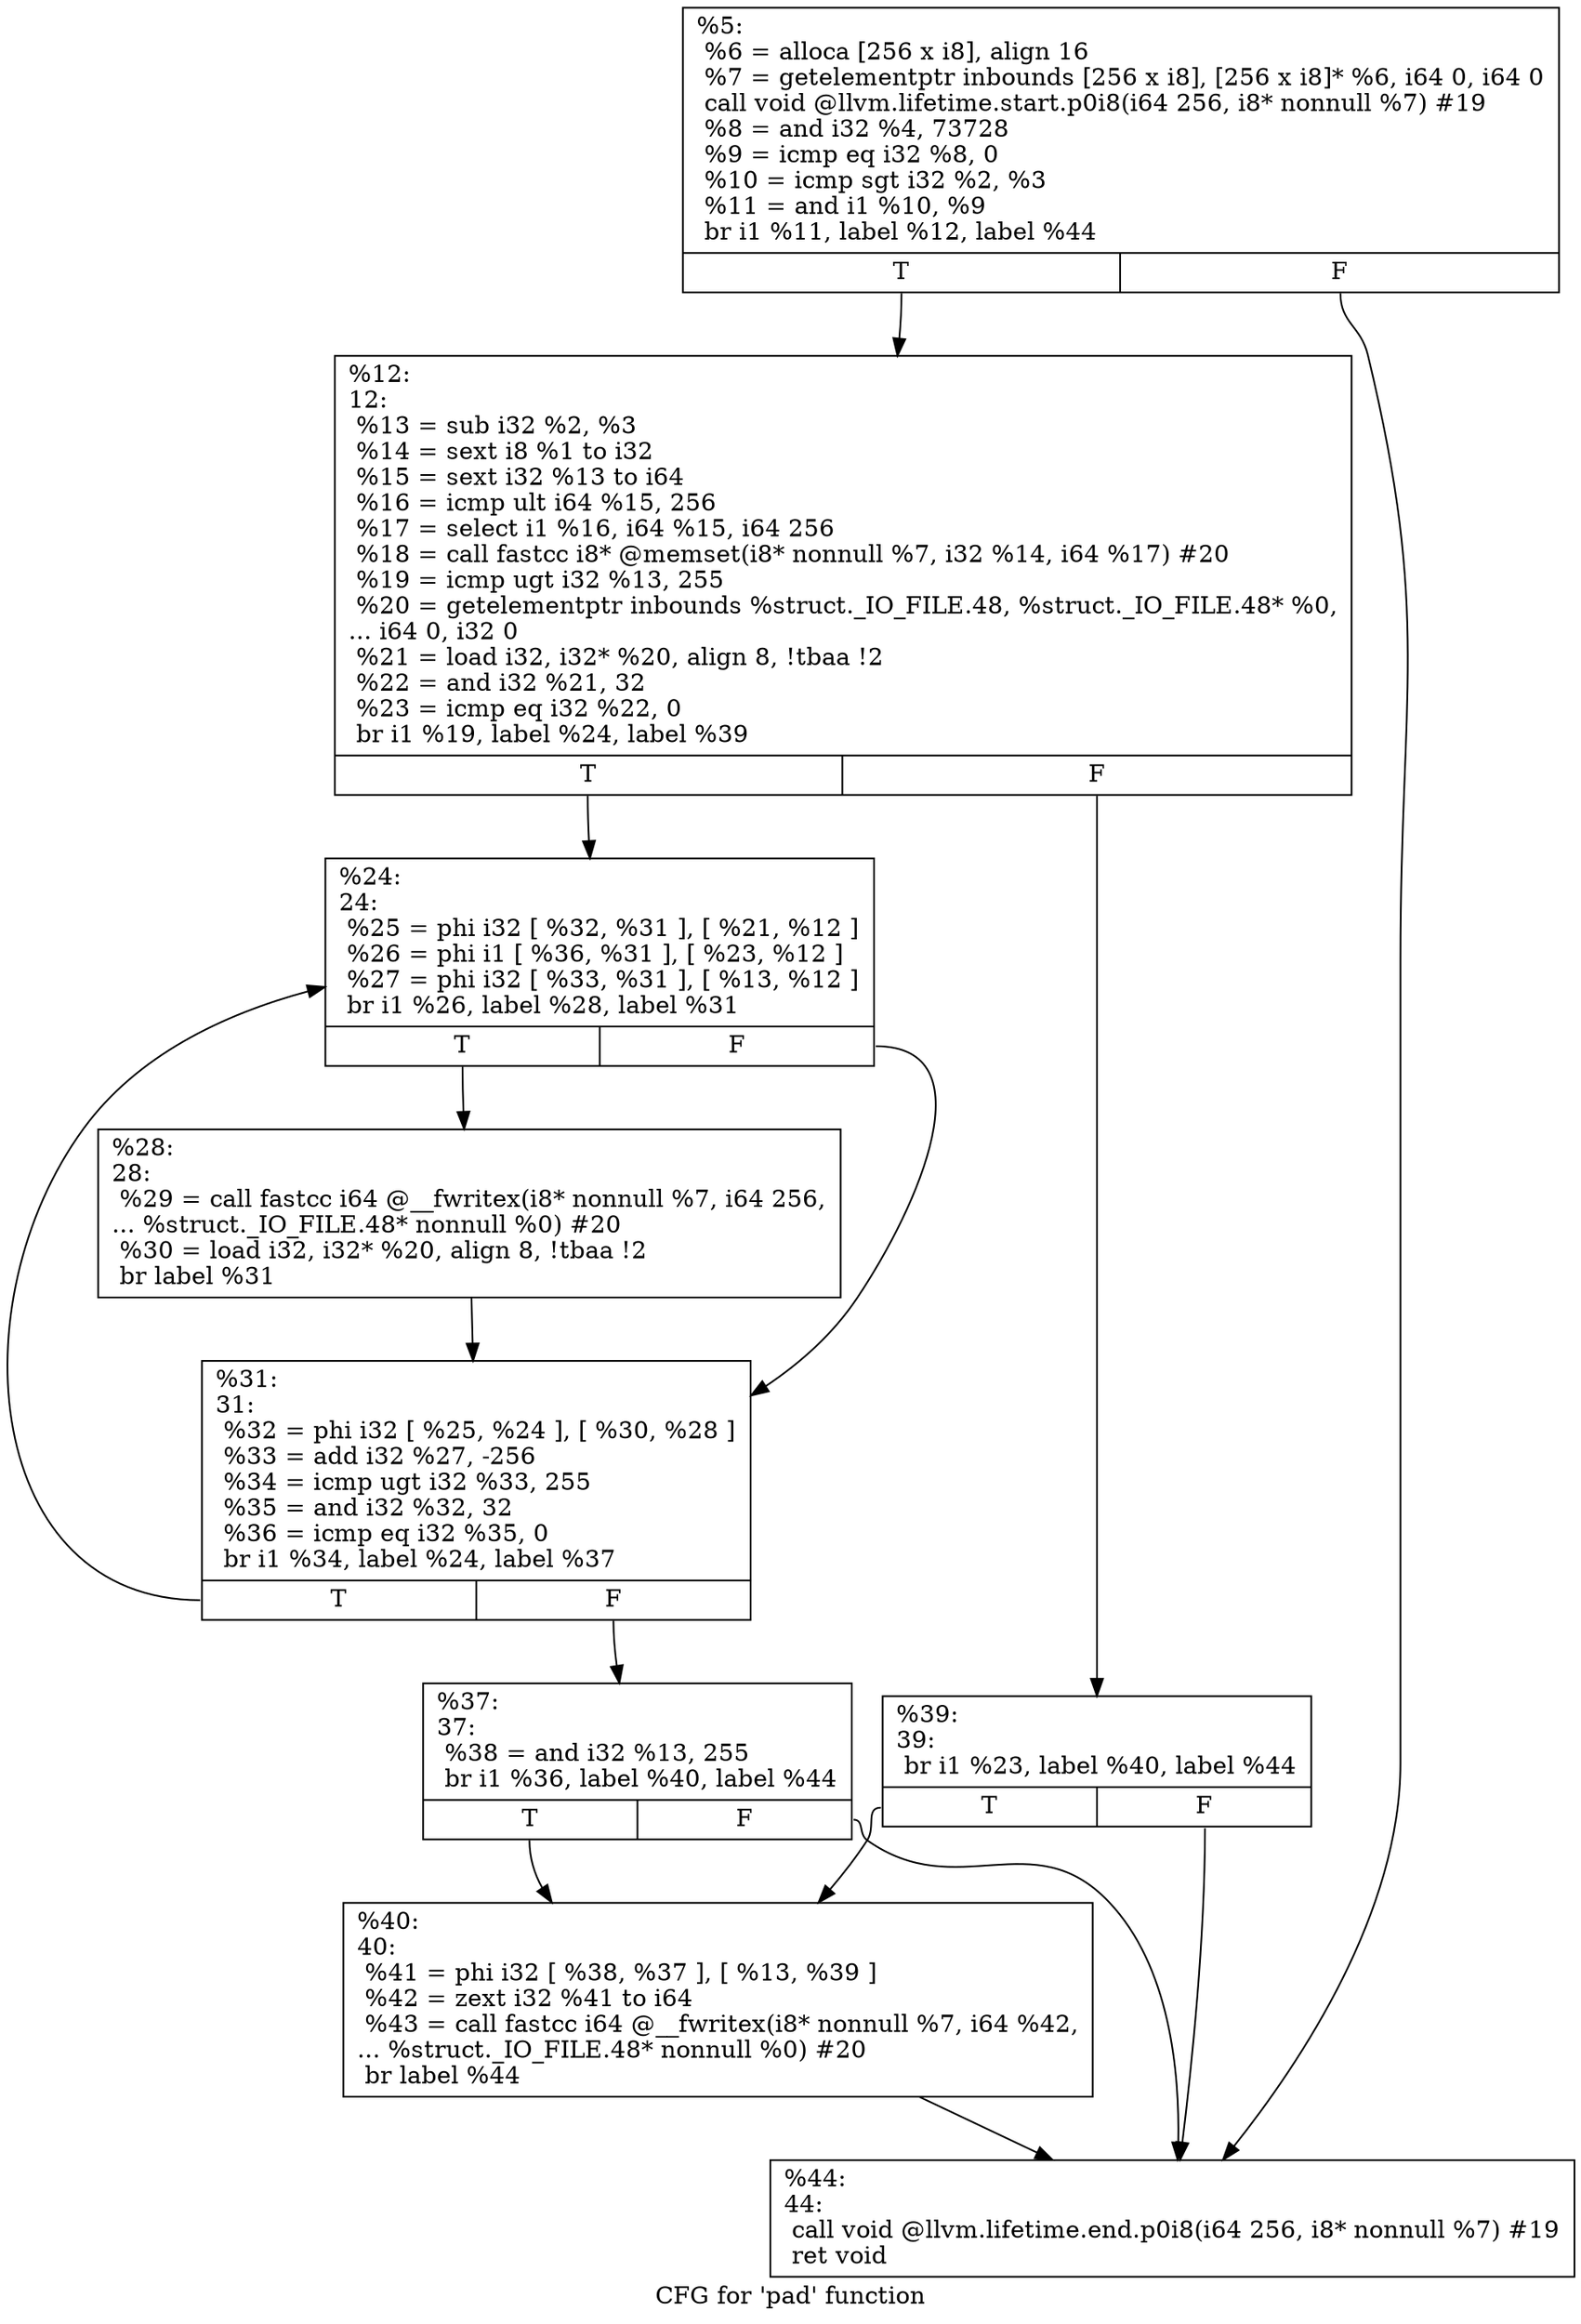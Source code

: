 digraph "CFG for 'pad' function" {
	label="CFG for 'pad' function";

	Node0x288e490 [shape=record,label="{%5:\l  %6 = alloca [256 x i8], align 16\l  %7 = getelementptr inbounds [256 x i8], [256 x i8]* %6, i64 0, i64 0\l  call void @llvm.lifetime.start.p0i8(i64 256, i8* nonnull %7) #19\l  %8 = and i32 %4, 73728\l  %9 = icmp eq i32 %8, 0\l  %10 = icmp sgt i32 %2, %3\l  %11 = and i1 %10, %9\l  br i1 %11, label %12, label %44\l|{<s0>T|<s1>F}}"];
	Node0x288e490:s0 -> Node0x288e4e0;
	Node0x288e490:s1 -> Node0x288e710;
	Node0x288e4e0 [shape=record,label="{%12:\l12:                                               \l  %13 = sub i32 %2, %3\l  %14 = sext i8 %1 to i32\l  %15 = sext i32 %13 to i64\l  %16 = icmp ult i64 %15, 256\l  %17 = select i1 %16, i64 %15, i64 256\l  %18 = call fastcc i8* @memset(i8* nonnull %7, i32 %14, i64 %17) #20\l  %19 = icmp ugt i32 %13, 255\l  %20 = getelementptr inbounds %struct._IO_FILE.48, %struct._IO_FILE.48* %0,\l... i64 0, i32 0\l  %21 = load i32, i32* %20, align 8, !tbaa !2\l  %22 = and i32 %21, 32\l  %23 = icmp eq i32 %22, 0\l  br i1 %19, label %24, label %39\l|{<s0>T|<s1>F}}"];
	Node0x288e4e0:s0 -> Node0x288e530;
	Node0x288e4e0:s1 -> Node0x288e670;
	Node0x288e530 [shape=record,label="{%24:\l24:                                               \l  %25 = phi i32 [ %32, %31 ], [ %21, %12 ]\l  %26 = phi i1 [ %36, %31 ], [ %23, %12 ]\l  %27 = phi i32 [ %33, %31 ], [ %13, %12 ]\l  br i1 %26, label %28, label %31\l|{<s0>T|<s1>F}}"];
	Node0x288e530:s0 -> Node0x288e580;
	Node0x288e530:s1 -> Node0x288e5d0;
	Node0x288e580 [shape=record,label="{%28:\l28:                                               \l  %29 = call fastcc i64 @__fwritex(i8* nonnull %7, i64 256,\l... %struct._IO_FILE.48* nonnull %0) #20\l  %30 = load i32, i32* %20, align 8, !tbaa !2\l  br label %31\l}"];
	Node0x288e580 -> Node0x288e5d0;
	Node0x288e5d0 [shape=record,label="{%31:\l31:                                               \l  %32 = phi i32 [ %25, %24 ], [ %30, %28 ]\l  %33 = add i32 %27, -256\l  %34 = icmp ugt i32 %33, 255\l  %35 = and i32 %32, 32\l  %36 = icmp eq i32 %35, 0\l  br i1 %34, label %24, label %37\l|{<s0>T|<s1>F}}"];
	Node0x288e5d0:s0 -> Node0x288e530;
	Node0x288e5d0:s1 -> Node0x288e620;
	Node0x288e620 [shape=record,label="{%37:\l37:                                               \l  %38 = and i32 %13, 255\l  br i1 %36, label %40, label %44\l|{<s0>T|<s1>F}}"];
	Node0x288e620:s0 -> Node0x288e6c0;
	Node0x288e620:s1 -> Node0x288e710;
	Node0x288e670 [shape=record,label="{%39:\l39:                                               \l  br i1 %23, label %40, label %44\l|{<s0>T|<s1>F}}"];
	Node0x288e670:s0 -> Node0x288e6c0;
	Node0x288e670:s1 -> Node0x288e710;
	Node0x288e6c0 [shape=record,label="{%40:\l40:                                               \l  %41 = phi i32 [ %38, %37 ], [ %13, %39 ]\l  %42 = zext i32 %41 to i64\l  %43 = call fastcc i64 @__fwritex(i8* nonnull %7, i64 %42,\l... %struct._IO_FILE.48* nonnull %0) #20\l  br label %44\l}"];
	Node0x288e6c0 -> Node0x288e710;
	Node0x288e710 [shape=record,label="{%44:\l44:                                               \l  call void @llvm.lifetime.end.p0i8(i64 256, i8* nonnull %7) #19\l  ret void\l}"];
}
